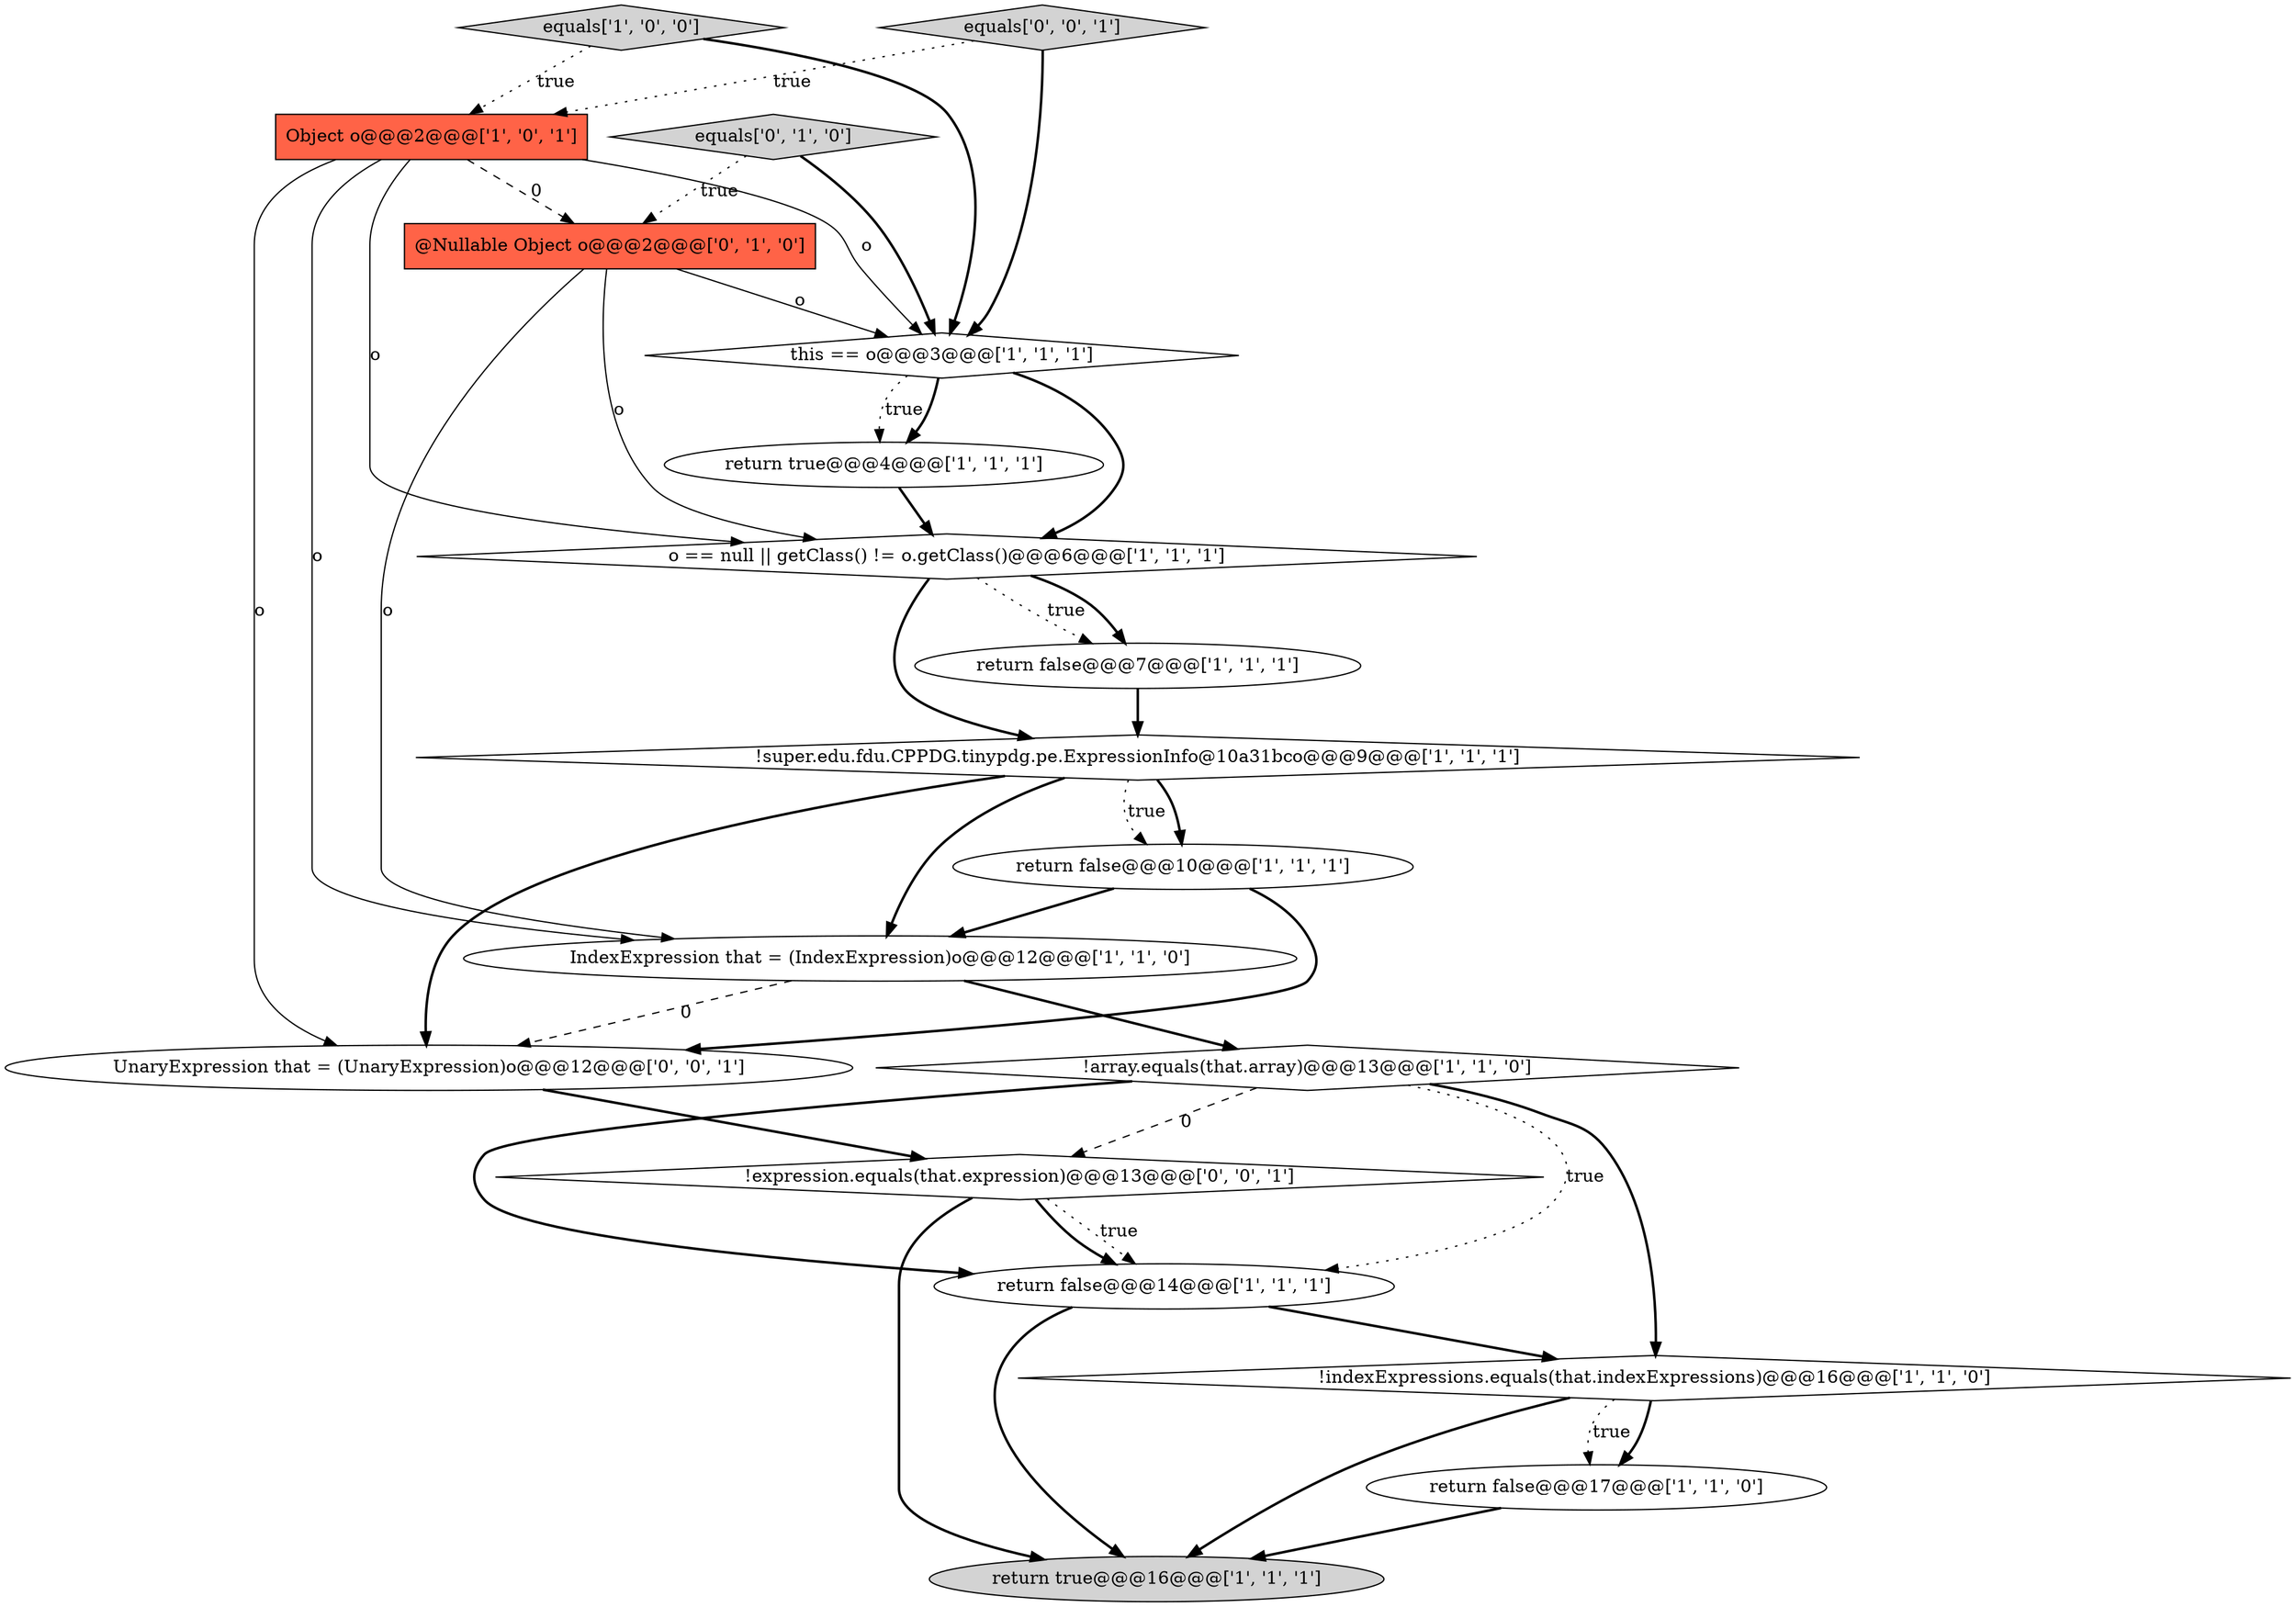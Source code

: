 digraph {
0 [style = filled, label = "equals['1', '0', '0']", fillcolor = lightgray, shape = diamond image = "AAA0AAABBB1BBB"];
8 [style = filled, label = "return false@@@14@@@['1', '1', '1']", fillcolor = white, shape = ellipse image = "AAA0AAABBB1BBB"];
2 [style = filled, label = "Object o@@@2@@@['1', '0', '1']", fillcolor = tomato, shape = box image = "AAA0AAABBB1BBB"];
4 [style = filled, label = "return false@@@10@@@['1', '1', '1']", fillcolor = white, shape = ellipse image = "AAA0AAABBB1BBB"];
5 [style = filled, label = "return true@@@4@@@['1', '1', '1']", fillcolor = white, shape = ellipse image = "AAA0AAABBB1BBB"];
1 [style = filled, label = "IndexExpression that = (IndexExpression)o@@@12@@@['1', '1', '0']", fillcolor = white, shape = ellipse image = "AAA0AAABBB1BBB"];
6 [style = filled, label = "!array.equals(that.array)@@@13@@@['1', '1', '0']", fillcolor = white, shape = diamond image = "AAA0AAABBB1BBB"];
10 [style = filled, label = "return false@@@7@@@['1', '1', '1']", fillcolor = white, shape = ellipse image = "AAA0AAABBB1BBB"];
11 [style = filled, label = "return true@@@16@@@['1', '1', '1']", fillcolor = lightgray, shape = ellipse image = "AAA0AAABBB1BBB"];
14 [style = filled, label = "@Nullable Object o@@@2@@@['0', '1', '0']", fillcolor = tomato, shape = box image = "AAA1AAABBB2BBB"];
9 [style = filled, label = "!super.edu.fdu.CPPDG.tinypdg.pe.ExpressionInfo@10a31bco@@@9@@@['1', '1', '1']", fillcolor = white, shape = diamond image = "AAA0AAABBB1BBB"];
13 [style = filled, label = "this == o@@@3@@@['1', '1', '1']", fillcolor = white, shape = diamond image = "AAA0AAABBB1BBB"];
7 [style = filled, label = "return false@@@17@@@['1', '1', '0']", fillcolor = white, shape = ellipse image = "AAA0AAABBB1BBB"];
12 [style = filled, label = "!indexExpressions.equals(that.indexExpressions)@@@16@@@['1', '1', '0']", fillcolor = white, shape = diamond image = "AAA0AAABBB1BBB"];
18 [style = filled, label = "UnaryExpression that = (UnaryExpression)o@@@12@@@['0', '0', '1']", fillcolor = white, shape = ellipse image = "AAA0AAABBB3BBB"];
17 [style = filled, label = "equals['0', '0', '1']", fillcolor = lightgray, shape = diamond image = "AAA0AAABBB3BBB"];
3 [style = filled, label = "o == null || getClass() != o.getClass()@@@6@@@['1', '1', '1']", fillcolor = white, shape = diamond image = "AAA0AAABBB1BBB"];
15 [style = filled, label = "equals['0', '1', '0']", fillcolor = lightgray, shape = diamond image = "AAA0AAABBB2BBB"];
16 [style = filled, label = "!expression.equals(that.expression)@@@13@@@['0', '0', '1']", fillcolor = white, shape = diamond image = "AAA0AAABBB3BBB"];
5->3 [style = bold, label=""];
16->8 [style = dotted, label="true"];
15->13 [style = bold, label=""];
7->11 [style = bold, label=""];
16->11 [style = bold, label=""];
0->13 [style = bold, label=""];
16->8 [style = bold, label=""];
9->4 [style = bold, label=""];
3->10 [style = dotted, label="true"];
12->11 [style = bold, label=""];
13->5 [style = dotted, label="true"];
4->18 [style = bold, label=""];
1->18 [style = dashed, label="0"];
2->1 [style = solid, label="o"];
15->14 [style = dotted, label="true"];
14->1 [style = solid, label="o"];
2->3 [style = solid, label="o"];
12->7 [style = bold, label=""];
2->18 [style = solid, label="o"];
3->9 [style = bold, label=""];
3->10 [style = bold, label=""];
18->16 [style = bold, label=""];
6->16 [style = dashed, label="0"];
1->6 [style = bold, label=""];
9->18 [style = bold, label=""];
2->14 [style = dashed, label="0"];
13->3 [style = bold, label=""];
6->8 [style = dotted, label="true"];
6->8 [style = bold, label=""];
13->5 [style = bold, label=""];
9->4 [style = dotted, label="true"];
14->13 [style = solid, label="o"];
17->2 [style = dotted, label="true"];
10->9 [style = bold, label=""];
4->1 [style = bold, label=""];
17->13 [style = bold, label=""];
0->2 [style = dotted, label="true"];
14->3 [style = solid, label="o"];
9->1 [style = bold, label=""];
12->7 [style = dotted, label="true"];
8->11 [style = bold, label=""];
8->12 [style = bold, label=""];
2->13 [style = solid, label="o"];
6->12 [style = bold, label=""];
}
